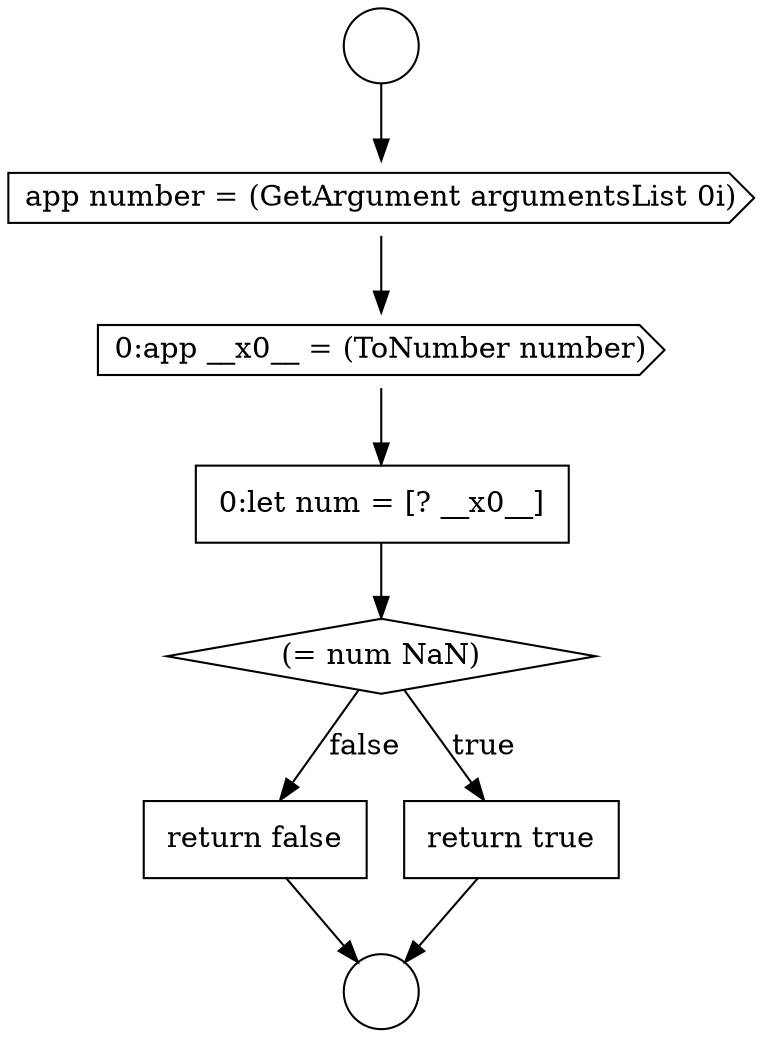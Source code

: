 digraph {
  node11100 [shape=none, margin=0, label=<<font color="black">
    <table border="0" cellborder="1" cellspacing="0" cellpadding="10">
      <tr><td align="left">return false</td></tr>
    </table>
  </font>> color="black" fillcolor="white" style=filled]
  node11096 [shape=cds, label=<<font color="black">0:app __x0__ = (ToNumber number)</font>> color="black" fillcolor="white" style=filled]
  node11097 [shape=none, margin=0, label=<<font color="black">
    <table border="0" cellborder="1" cellspacing="0" cellpadding="10">
      <tr><td align="left">0:let num = [? __x0__]</td></tr>
    </table>
  </font>> color="black" fillcolor="white" style=filled]
  node11093 [shape=circle label=" " color="black" fillcolor="white" style=filled]
  node11095 [shape=cds, label=<<font color="black">app number = (GetArgument argumentsList 0i)</font>> color="black" fillcolor="white" style=filled]
  node11098 [shape=diamond, label=<<font color="black">(= num NaN)</font>> color="black" fillcolor="white" style=filled]
  node11094 [shape=circle label=" " color="black" fillcolor="white" style=filled]
  node11099 [shape=none, margin=0, label=<<font color="black">
    <table border="0" cellborder="1" cellspacing="0" cellpadding="10">
      <tr><td align="left">return true</td></tr>
    </table>
  </font>> color="black" fillcolor="white" style=filled]
  node11098 -> node11099 [label=<<font color="black">true</font>> color="black"]
  node11098 -> node11100 [label=<<font color="black">false</font>> color="black"]
  node11096 -> node11097 [ color="black"]
  node11093 -> node11095 [ color="black"]
  node11100 -> node11094 [ color="black"]
  node11095 -> node11096 [ color="black"]
  node11099 -> node11094 [ color="black"]
  node11097 -> node11098 [ color="black"]
}
